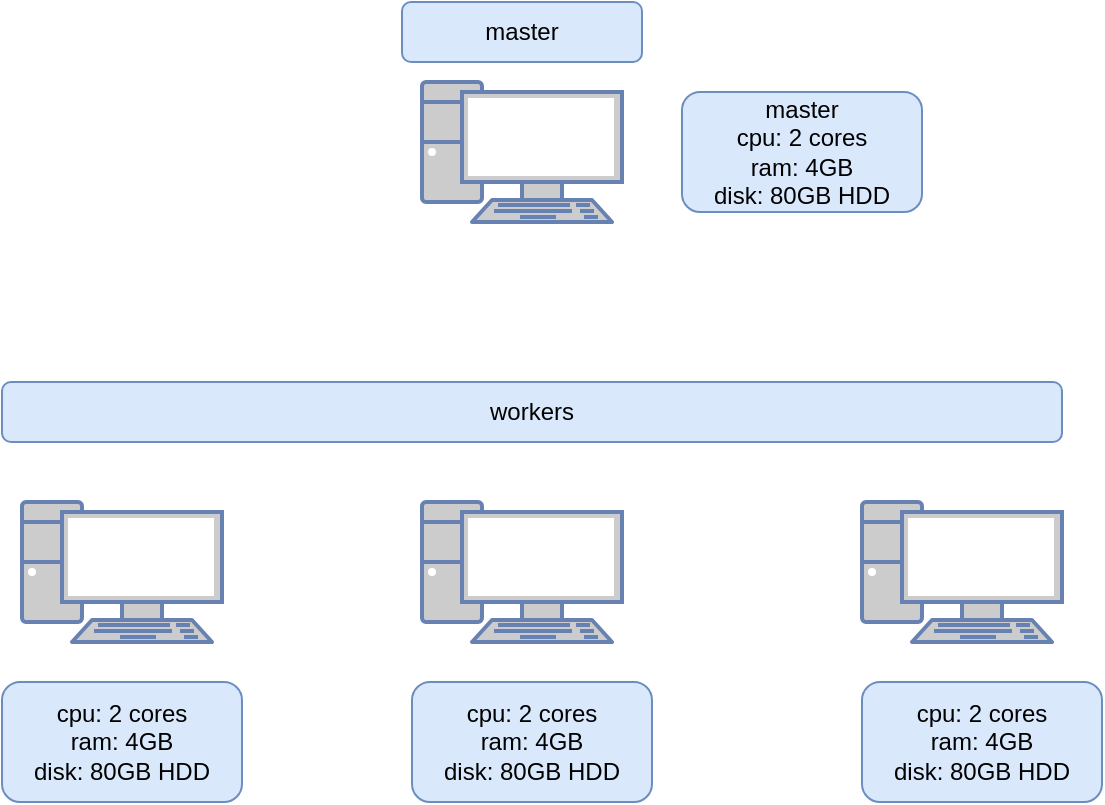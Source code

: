 <mxfile version="13.0.9" type="device"><diagram id="5Ij9OXye_deYNxaT13dj" name="Page-1"><mxGraphModel dx="1039" dy="500" grid="1" gridSize="10" guides="1" tooltips="1" connect="1" arrows="1" fold="1" page="1" pageScale="1" pageWidth="827" pageHeight="1169" math="0" shadow="0"><root><mxCell id="0"/><mxCell id="1" parent="0"/><mxCell id="6Jm6QceWPG7idFiNSZnz-20" value="" style="group" vertex="1" connectable="0" parent="1"><mxGeometry x="120" y="30" width="550" height="400" as="geometry"/></mxCell><mxCell id="6Jm6QceWPG7idFiNSZnz-1" value="" style="fontColor=#0066CC;verticalAlign=top;verticalLabelPosition=bottom;labelPosition=center;align=center;html=1;outlineConnect=0;fillColor=#CCCCCC;strokeColor=#6881B3;gradientColor=none;gradientDirection=north;strokeWidth=2;shape=mxgraph.networks.pc;" vertex="1" parent="6Jm6QceWPG7idFiNSZnz-20"><mxGeometry x="210" y="40" width="100" height="70" as="geometry"/></mxCell><mxCell id="6Jm6QceWPG7idFiNSZnz-2" value="" style="fontColor=#0066CC;verticalAlign=top;verticalLabelPosition=bottom;labelPosition=center;align=center;html=1;outlineConnect=0;fillColor=#CCCCCC;strokeColor=#6881B3;gradientColor=none;gradientDirection=north;strokeWidth=2;shape=mxgraph.networks.pc;" vertex="1" parent="6Jm6QceWPG7idFiNSZnz-20"><mxGeometry x="10" y="250" width="100" height="70" as="geometry"/></mxCell><mxCell id="6Jm6QceWPG7idFiNSZnz-3" value="" style="fontColor=#0066CC;verticalAlign=top;verticalLabelPosition=bottom;labelPosition=center;align=center;html=1;outlineConnect=0;fillColor=#CCCCCC;strokeColor=#6881B3;gradientColor=none;gradientDirection=north;strokeWidth=2;shape=mxgraph.networks.pc;" vertex="1" parent="6Jm6QceWPG7idFiNSZnz-20"><mxGeometry x="210" y="250" width="100" height="70" as="geometry"/></mxCell><mxCell id="6Jm6QceWPG7idFiNSZnz-4" value="" style="fontColor=#0066CC;verticalAlign=top;verticalLabelPosition=bottom;labelPosition=center;align=center;html=1;outlineConnect=0;fillColor=#CCCCCC;strokeColor=#6881B3;gradientColor=none;gradientDirection=north;strokeWidth=2;shape=mxgraph.networks.pc;" vertex="1" parent="6Jm6QceWPG7idFiNSZnz-20"><mxGeometry x="430" y="250" width="100" height="70" as="geometry"/></mxCell><mxCell id="6Jm6QceWPG7idFiNSZnz-5" value="master" style="rounded=1;whiteSpace=wrap;html=1;fillColor=#dae8fc;strokeColor=#6c8ebf;" vertex="1" parent="6Jm6QceWPG7idFiNSZnz-20"><mxGeometry x="200" width="120" height="30" as="geometry"/></mxCell><mxCell id="6Jm6QceWPG7idFiNSZnz-6" value="workers" style="rounded=1;whiteSpace=wrap;html=1;fillColor=#dae8fc;strokeColor=#6c8ebf;" vertex="1" parent="6Jm6QceWPG7idFiNSZnz-20"><mxGeometry y="190" width="530" height="30" as="geometry"/></mxCell><mxCell id="6Jm6QceWPG7idFiNSZnz-7" style="edgeStyle=orthogonalEdgeStyle;rounded=0;orthogonalLoop=1;jettySize=auto;html=1;exitX=0.5;exitY=1;exitDx=0;exitDy=0;" edge="1" parent="6Jm6QceWPG7idFiNSZnz-20" source="6Jm6QceWPG7idFiNSZnz-5" target="6Jm6QceWPG7idFiNSZnz-5"><mxGeometry relative="1" as="geometry"/></mxCell><mxCell id="6Jm6QceWPG7idFiNSZnz-10" value="cpu: 2 cores&lt;br&gt;ram: 4GB&lt;br&gt;disk: 80GB HDD" style="rounded=1;whiteSpace=wrap;html=1;fillColor=#dae8fc;strokeColor=#6c8ebf;" vertex="1" parent="6Jm6QceWPG7idFiNSZnz-20"><mxGeometry y="340" width="120" height="60" as="geometry"/></mxCell><mxCell id="6Jm6QceWPG7idFiNSZnz-11" value="cpu: 2 cores&lt;br&gt;ram: 4GB&lt;br&gt;disk: 80GB HDD" style="rounded=1;whiteSpace=wrap;html=1;fillColor=#dae8fc;strokeColor=#6c8ebf;" vertex="1" parent="6Jm6QceWPG7idFiNSZnz-20"><mxGeometry x="205" y="340" width="120" height="60" as="geometry"/></mxCell><mxCell id="6Jm6QceWPG7idFiNSZnz-12" value="cpu: 2 cores&lt;br&gt;ram: 4GB&lt;br&gt;disk: 80GB HDD" style="rounded=1;whiteSpace=wrap;html=1;fillColor=#dae8fc;strokeColor=#6c8ebf;" vertex="1" parent="6Jm6QceWPG7idFiNSZnz-20"><mxGeometry x="430" y="340" width="120" height="60" as="geometry"/></mxCell><mxCell id="6Jm6QceWPG7idFiNSZnz-13" value="master&lt;br&gt;cpu: 2 cores&lt;br&gt;ram: 4GB&lt;br&gt;disk: 80GB HDD" style="rounded=1;whiteSpace=wrap;html=1;fillColor=#dae8fc;strokeColor=#6c8ebf;" vertex="1" parent="6Jm6QceWPG7idFiNSZnz-20"><mxGeometry x="340" y="45" width="120" height="60" as="geometry"/></mxCell></root></mxGraphModel></diagram></mxfile>